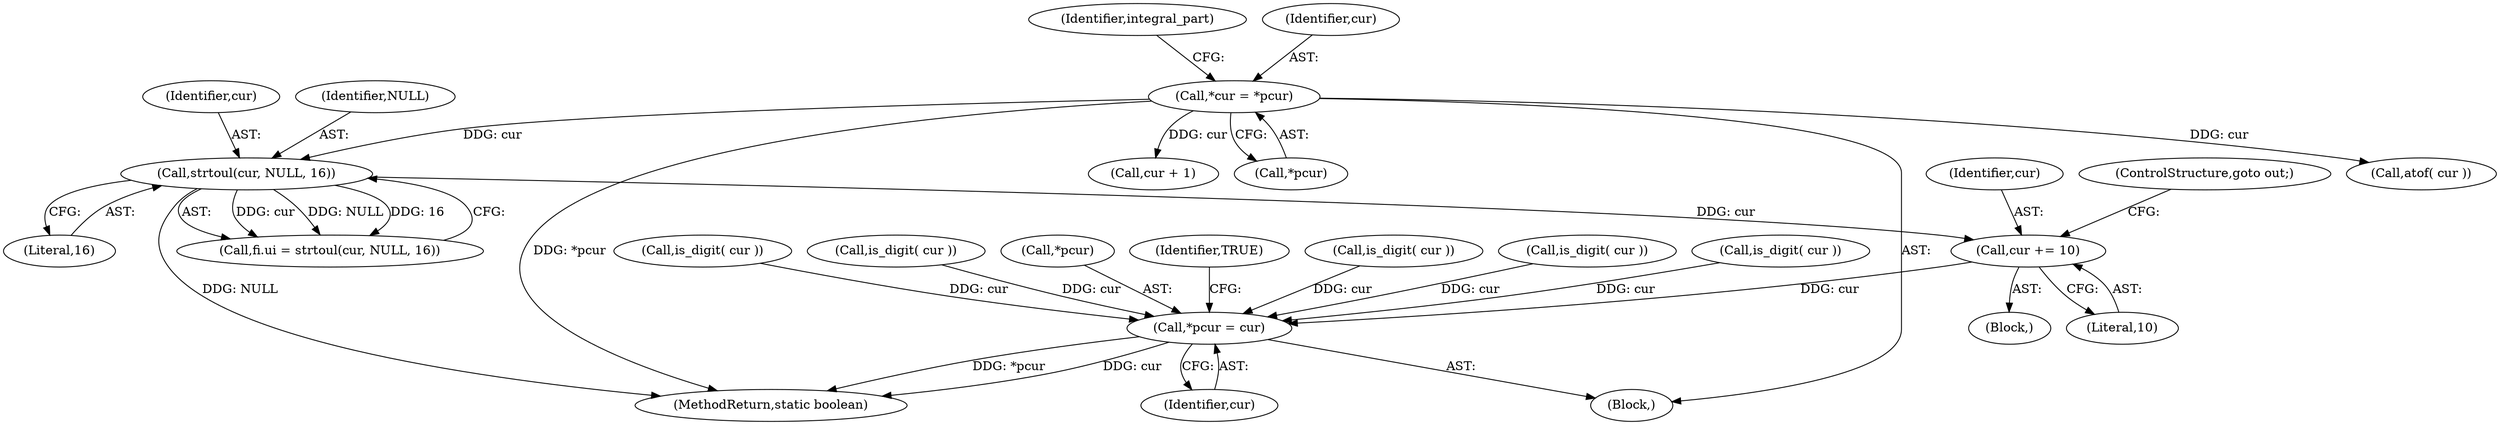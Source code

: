 digraph "0_virglrenderer_e534b51ca3c3cd25f3990589932a9ed711c59b27@pointer" {
"1000223" [label="(Call,cur += 10)"];
"1000213" [label="(Call,strtoul(cur, NULL, 16))"];
"1000183" [label="(Call,*cur = *pcur)"];
"1000326" [label="(Call,*pcur = cur)"];
"1000214" [label="(Identifier,cur)"];
"1000269" [label="(Call,is_digit( cur ))"];
"1000183" [label="(Call,*cur = *pcur)"];
"1000213" [label="(Call,strtoul(cur, NULL, 16))"];
"1000232" [label="(Call,atof( cur ))"];
"1000207" [label="(Block,)"];
"1000216" [label="(Literal,16)"];
"1000203" [label="(Call,cur + 1)"];
"1000224" [label="(Identifier,cur)"];
"1000256" [label="(Call,is_digit( cur ))"];
"1000326" [label="(Call,*pcur = cur)"];
"1000247" [label="(Call,is_digit( cur ))"];
"1000189" [label="(Identifier,integral_part)"];
"1000226" [label="(ControlStructure,goto out;)"];
"1000185" [label="(Call,*pcur)"];
"1000215" [label="(Identifier,NULL)"];
"1004167" [label="(MethodReturn,static boolean)"];
"1000181" [label="(Block,)"];
"1000209" [label="(Call,fi.ui = strtoul(cur, NULL, 16))"];
"1000184" [label="(Identifier,cur)"];
"1000223" [label="(Call,cur += 10)"];
"1000329" [label="(Identifier,cur)"];
"1000318" [label="(Call,is_digit( cur ))"];
"1000327" [label="(Call,*pcur)"];
"1000225" [label="(Literal,10)"];
"1000331" [label="(Identifier,TRUE)"];
"1000278" [label="(Call,is_digit( cur ))"];
"1000223" -> "1000207"  [label="AST: "];
"1000223" -> "1000225"  [label="CFG: "];
"1000224" -> "1000223"  [label="AST: "];
"1000225" -> "1000223"  [label="AST: "];
"1000226" -> "1000223"  [label="CFG: "];
"1000213" -> "1000223"  [label="DDG: cur"];
"1000223" -> "1000326"  [label="DDG: cur"];
"1000213" -> "1000209"  [label="AST: "];
"1000213" -> "1000216"  [label="CFG: "];
"1000214" -> "1000213"  [label="AST: "];
"1000215" -> "1000213"  [label="AST: "];
"1000216" -> "1000213"  [label="AST: "];
"1000209" -> "1000213"  [label="CFG: "];
"1000213" -> "1004167"  [label="DDG: NULL"];
"1000213" -> "1000209"  [label="DDG: cur"];
"1000213" -> "1000209"  [label="DDG: NULL"];
"1000213" -> "1000209"  [label="DDG: 16"];
"1000183" -> "1000213"  [label="DDG: cur"];
"1000183" -> "1000181"  [label="AST: "];
"1000183" -> "1000185"  [label="CFG: "];
"1000184" -> "1000183"  [label="AST: "];
"1000185" -> "1000183"  [label="AST: "];
"1000189" -> "1000183"  [label="CFG: "];
"1000183" -> "1004167"  [label="DDG: *pcur"];
"1000183" -> "1000203"  [label="DDG: cur"];
"1000183" -> "1000232"  [label="DDG: cur"];
"1000326" -> "1000181"  [label="AST: "];
"1000326" -> "1000329"  [label="CFG: "];
"1000327" -> "1000326"  [label="AST: "];
"1000329" -> "1000326"  [label="AST: "];
"1000331" -> "1000326"  [label="CFG: "];
"1000326" -> "1004167"  [label="DDG: cur"];
"1000326" -> "1004167"  [label="DDG: *pcur"];
"1000247" -> "1000326"  [label="DDG: cur"];
"1000318" -> "1000326"  [label="DDG: cur"];
"1000278" -> "1000326"  [label="DDG: cur"];
"1000269" -> "1000326"  [label="DDG: cur"];
"1000256" -> "1000326"  [label="DDG: cur"];
}
